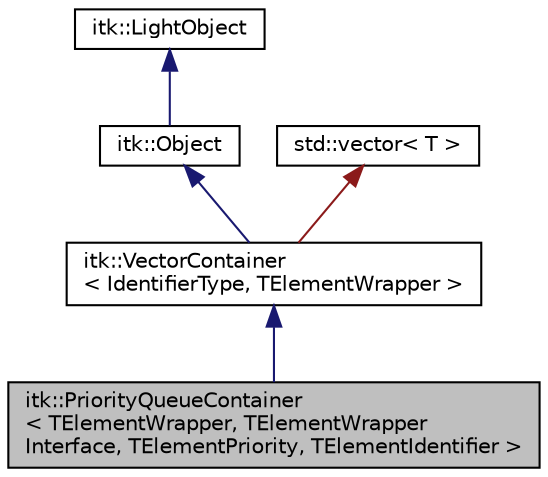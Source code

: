 digraph "itk::PriorityQueueContainer&lt; TElementWrapper, TElementWrapperInterface, TElementPriority, TElementIdentifier &gt;"
{
 // LATEX_PDF_SIZE
  edge [fontname="Helvetica",fontsize="10",labelfontname="Helvetica",labelfontsize="10"];
  node [fontname="Helvetica",fontsize="10",shape=record];
  Node1 [label="itk::PriorityQueueContainer\l\< TElementWrapper, TElementWrapper\lInterface, TElementPriority, TElementIdentifier \>",height=0.2,width=0.4,color="black", fillcolor="grey75", style="filled", fontcolor="black",tooltip=" "];
  Node2 -> Node1 [dir="back",color="midnightblue",fontsize="10",style="solid",fontname="Helvetica"];
  Node2 [label="itk::VectorContainer\l\< IdentifierType, TElementWrapper \>",height=0.2,width=0.4,color="black", fillcolor="white", style="filled",URL="$classitk_1_1VectorContainer.html",tooltip=" "];
  Node3 -> Node2 [dir="back",color="midnightblue",fontsize="10",style="solid",fontname="Helvetica"];
  Node3 [label="itk::Object",height=0.2,width=0.4,color="black", fillcolor="white", style="filled",URL="$classitk_1_1Object.html",tooltip="Base class for most ITK classes."];
  Node4 -> Node3 [dir="back",color="midnightblue",fontsize="10",style="solid",fontname="Helvetica"];
  Node4 [label="itk::LightObject",height=0.2,width=0.4,color="black", fillcolor="white", style="filled",URL="$classitk_1_1LightObject.html",tooltip="Light weight base class for most itk classes."];
  Node5 -> Node2 [dir="back",color="firebrick4",fontsize="10",style="solid",fontname="Helvetica"];
  Node5 [label="std::vector\< T \>",height=0.2,width=0.4,color="black", fillcolor="white", style="filled",tooltip=" "];
}
